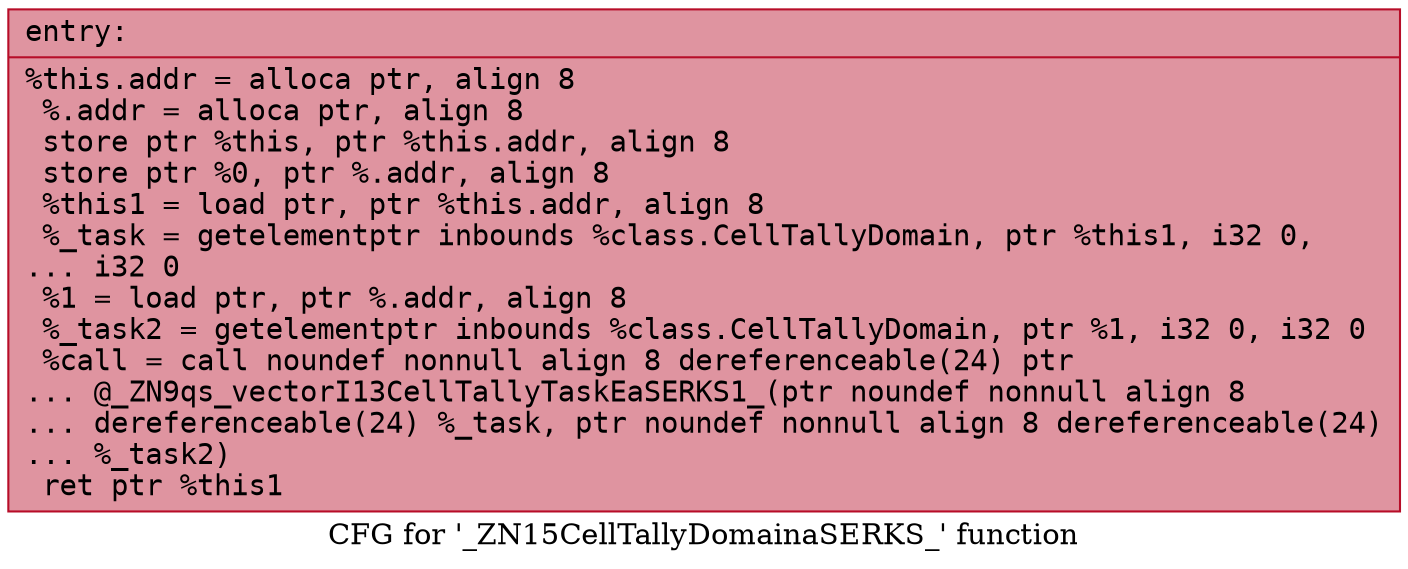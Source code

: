 digraph "CFG for '_ZN15CellTallyDomainaSERKS_' function" {
	label="CFG for '_ZN15CellTallyDomainaSERKS_' function";

	Node0x556c3c86c010 [shape=record,color="#b70d28ff", style=filled, fillcolor="#b70d2870" fontname="Courier",label="{entry:\l|  %this.addr = alloca ptr, align 8\l  %.addr = alloca ptr, align 8\l  store ptr %this, ptr %this.addr, align 8\l  store ptr %0, ptr %.addr, align 8\l  %this1 = load ptr, ptr %this.addr, align 8\l  %_task = getelementptr inbounds %class.CellTallyDomain, ptr %this1, i32 0,\l... i32 0\l  %1 = load ptr, ptr %.addr, align 8\l  %_task2 = getelementptr inbounds %class.CellTallyDomain, ptr %1, i32 0, i32 0\l  %call = call noundef nonnull align 8 dereferenceable(24) ptr\l... @_ZN9qs_vectorI13CellTallyTaskEaSERKS1_(ptr noundef nonnull align 8\l... dereferenceable(24) %_task, ptr noundef nonnull align 8 dereferenceable(24)\l... %_task2)\l  ret ptr %this1\l}"];
}
